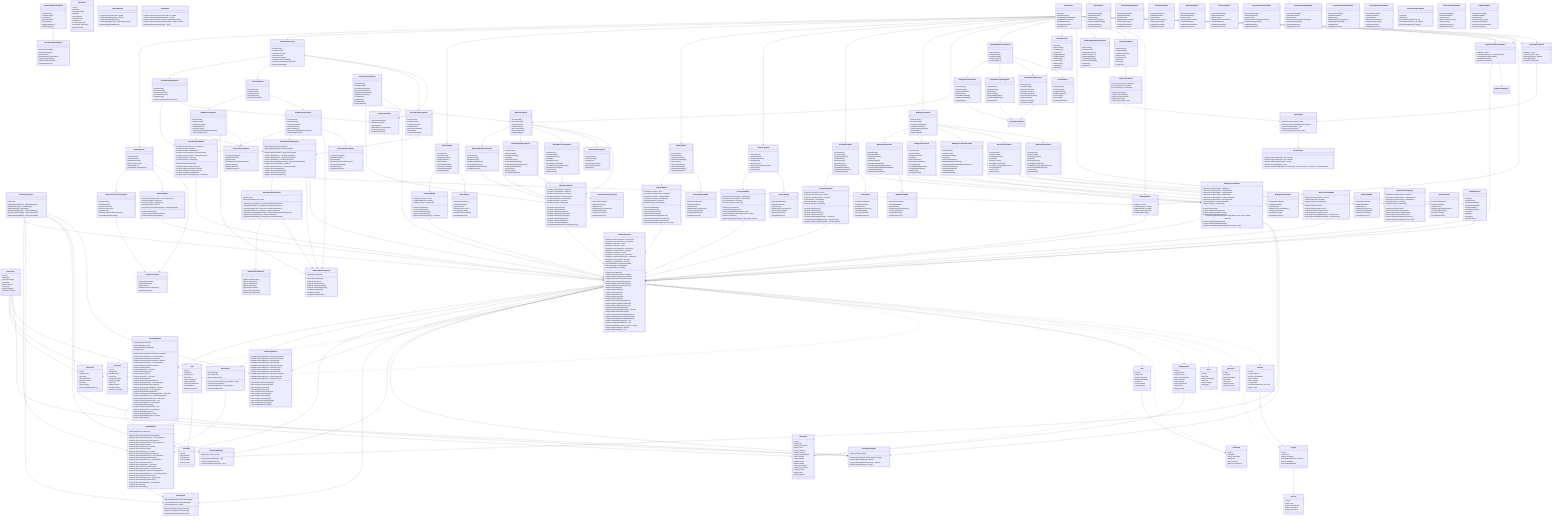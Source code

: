 classDiagram
    %% Main Application Components
    class AllinOneApplication {
        +onCreate()
        +getFirebaseRepository() FirebaseRepository
        +getCacheManager() CacheManager
        +getNetworkUtils() NetworkUtils
        +getFirebaseIdManager() FirebaseIdManager
        +getFirebaseStorageUtil() FirebaseStorageUtil
        +getDataChangeNotifier() DataChangeNotifier
    }

    class MainActivity {
        +onCreate()
        +setupNavigation()
        +handleFragmentNavigation()
        +setupBottomNavigation()
        +handleBackPress()
        +showNetworkStatus()
        +setupWorkers()
    }

    %% Core Data Models
    class Transaction {
        +Long id
        +Double amount
        +String type
        +String description
        +Boolean isIncome
        +Date date
        +String category
        +Long? relatedRegistrationId
    }

    class Investment {
        +Long id
        +String name
        +Double amount
        +String type
        +String? description
        +String? imageUri
        +Date date
        +Boolean isPast
        +Double profitLoss
        +Double currentValue
    }

    class Note {
        +Long id
        +String title
        +String content
        +Date date
        +String? imageUris
        +String? videoUris
        +String? voiceNoteUris
        +Date lastEdited
        +Boolean isRichText
    }

    class WTStudent {
        +Long id
        +String name
        +String phoneNumber
        +String? email
        +String? instagram
        +Boolean isActive
        +String? profileImageUri
        +Date? startDate
        +Date? endDate
        +Double amount
        +Boolean isPaid
        +Date? paymentDate
        +String? attachmentUri
        +String? deviceId
        +String? notes
        +String? photoUri
    }

    class WTRegistration {
        +Long id
        +Long studentId
        +Double amount
        +String? attachmentUri
        +Date? startDate
        +Date? endDate
        +Date paymentDate
        +String? notes
        +Boolean isPaid
    }

    class WTLesson {
        +Long id
        +String title
        +String description
        +Date date
        +String type
        +String? location
        +String? instructor
    }

    class WTSeminar {
        +Long id
        +String title
        +String description
        +Date date
        +String location
        +String instructor
        +Double price
        +Int maxParticipants
        +List~String~ participants
        +Boolean isActive
    }

    class Task {
        +Long id
        +String name
        +String? description
        +Boolean completed
        +Date date
        +Date? dueDate
        +Long? groupId
    }

    class TaskGroup {
        +Long id
        +String title
        +String? description
        +String color
        +Date createdAt
        +Boolean isCompleted
    }

    class Event {
        +Long id
        +String title
        +String? description
        +Date date
        +Date? endDate
        +String type
    }

    class HistoryItem {
        +Long id
        +String title
        +String description
        +Date date
        +Double amount
        +String type
        +String? imageUri
        +ItemType itemType
    }

    class Program {
        +Long id
        +String name
        +String? description
        +List~ProgramExercise~ exercises
        +Date createdDate
        +Date lastModifiedDate
    }

    class Workout {
        +Long id
        +Long? programId
        +String? programName
        +Date startTime
        +Date? endTime
        +Long duration
        +List~WorkoutExercise~ exercises
        +String? notes
    }

    class Exercise {
        +Long id
        +String name
        +String? muscleGroup
        +String? description
        +String? instructions
    }

    class VoiceNote {
        +Long id
        +String filePath
        +Long duration
        +Date createdAt
        +String? noteId
    }

    %% Firebase Layer
    class FirebaseRepository {
        +StateFlow~List~Transaction~~ transactions
        +StateFlow~List~Investment~~ investments
        +StateFlow~List~Note~~ notes
        +StateFlow~List~Task~~ tasks
        +StateFlow~List~TaskGroup~~ taskGroups
        +StateFlow~List~WTStudent~~ students
        +StateFlow~List~Event~~ events
        +StateFlow~List~WTLesson~~ wtLessons
        +StateFlow~List~WTRegistration~~ registrations
        +StateFlow~List~Program~~ programs
        +StateFlow~List~Workout~~ workouts
        +LiveData~Boolean~ isNetworkAvailable
        +LiveData~String?~ errorMessage
        +LiveData~Boolean~ isLoading
        +suspend refreshAllData()
        +suspend insertTransaction(Transaction)
        +suspend updateTransaction(Transaction)
        +suspend deleteTransaction(Transaction)
        +suspend insertInvestment(Investment)
        +suspend updateInvestment(Investment)
        +suspend deleteInvestment(Investment)
        +suspend insertNote(Note)
        +suspend updateNote(Note)
        +suspend deleteNote(Note)
        +suspend insertTask(Task)
        +suspend updateTask(Task)
        +suspend deleteTask(Task)
        +suspend insertTaskGroup(TaskGroup)
        +suspend updateTaskGroup(TaskGroup)
        +suspend deleteTaskGroup(TaskGroup)
        +suspend insertStudent(WTStudent)
        +suspend updateStudent(WTStudent) Boolean
        +suspend deleteStudent(WTStudent)
        +suspend insertRegistration(WTRegistration)
        +suspend updateRegistration(WTRegistration)
        +suspend deleteRegistration(WTRegistration)
        +suspend saveProgram(Program) Long
        +suspend saveWorkout(Workout) Long
        +suspend uploadFile(Uri, String, String?) String?
        +suspend deleteFile(String) Boolean
        +suspend getNextId(String) Long
    }

    class FirebaseManager {
        +FirebaseFirestore firestore
        +FirebaseStorage storage
        +FirebaseIdManager idManager
        +String deviceId
        +suspend saveTransaction(Transaction) Boolean
        +suspend getTransactions() List~Transaction~
        +suspend deleteTransaction(Transaction)
        +suspend saveInvestment(Investment) Boolean
        +suspend getInvestments() List~Investment~
        +suspend deleteInvestment(Investment)
        +suspend saveNote(Note)
        +suspend getNotes() List~Note~
        +suspend deleteNote(Note)
        +suspend saveTask(Task)
        +suspend getTasks() List~Task~
        +suspend deleteTask(Task)
        +suspend saveTaskGroup(TaskGroup)
        +suspend getTaskGroups() List~TaskGroup~
        +suspend deleteTaskGroup(TaskGroup)
        +suspend saveStudent(WTStudent) Boolean
        +suspend getStudents() List~WTStudent~
        +suspend deleteStudent(WTStudent)
        +suspend saveRegistration(WTRegistration) Task~Void~
        +suspend getRegistrations() List~WTRegistration~
        +suspend deleteRegistration(Long) Task~Void~
        +suspend saveProgram(Program) Long
        +suspend getPrograms() List~Program~
        +suspend deleteProgram(Long)
        +suspend saveWorkout(Workout) Long
        +suspend getWorkouts() List~Workout~
        +suspend deleteWorkout(Long)
        +suspend uploadImage(Uri) String?
        +suspend uploadAttachment(Uri) String?
        +suspend deleteAllData()
    }

    class FirebaseIdManager {
        +Map~String, Long~ counters
        +suspend getNextId(String) Long
        +suspend initializeCounters()
        +suspend updateCounter(String, Long)
    }

    class FirebaseStorageUtil {
        +FirebaseStorage storage
        +suspend uploadFile(Uri, String, String?) String?
        +suspend deleteFile(String) Boolean
        +suspend deleteFolder(String, String) Boolean
        +suspend getFileUrl(String) String?
    }

    class DataChangeNotifier {
        +MutableLiveData~Boolean~ transactionsChanged
        +MutableLiveData~Boolean~ investmentsChanged
        +MutableLiveData~Boolean~ notesChanged
        +MutableLiveData~Boolean~ tasksChanged
        +MutableLiveData~Boolean~ taskGroupsChanged
        +MutableLiveData~Boolean~ studentsChanged
        +MutableLiveData~Boolean~ eventsChanged
        +MutableLiveData~Boolean~ lessonsChanged
        +MutableLiveData~Boolean~ registrationsChanged
        +MutableLiveData~Boolean~ programsChanged
        +MutableLiveData~Boolean~ workoutsChanged
        +static notifyTransactionsChanged()
        +static notifyInvestmentsChanged()
        +static notifyNotesChanged()
        +static notifyTasksChanged()
        +static notifyTaskGroupsChanged()
        +static notifyStudentsChanged()
        +static notifyEventsChanged()
        +static notifyLessonsChanged()
        +static notifyRegistrationsChanged()
        +static notifyProgramsChanged()
        +static notifyWorkoutsChanged()
    }

    class OfflineQueue {
        +enum DataType
        +enum Operation
        +data class QueueItem
        +suspend enqueue(DataType, Operation, String)
        +suspend processQueue()
        +suspend getQueue() List~QueueItem~
        +suspend clearQueue()
    }

    %% Cache Layer
    class CacheManager {
        +SharedPreferences preferences
        +suspend cacheTransactions(List~Transaction~)
        +suspend getCachedTransactions() List~Transaction~
        +suspend cacheInvestments(List~Investment~)
        +suspend getCachedInvestments() List~Investment~
        +suspend cacheNotes(List~Note~)
        +suspend getCachedNotes() List~Note~
        +suspend cacheTasks(List~Task~)
        +suspend getCachedTasks() List~Task~
        +suspend cacheTaskGroups(List~TaskGroup~)
        +suspend getCachedTaskGroups() List~TaskGroup~
        +suspend cacheStudents(List~WTStudent~)
        +suspend getCachedStudents() List~WTStudent~
        +suspend cacheEvents(List~Event~)
        +suspend getCachedEvents() List~Event~
        +suspend cacheLessons(List~WTLesson~)
        +suspend getCachedLessons() List~WTLesson~
        +suspend cacheRegistrations(List~WTRegistration~)
        +suspend getCachedRegistrations() List~WTRegistration~
        +suspend cachePrograms(List~Program~)
        +suspend getCachedPrograms() List~Program~
        +suspend cacheWorkouts(List~Workout~)
        +suspend getCachedWorkouts() List~Workout~
        +suspend clearAllCache()
        +suspend clearCache(String)
    }

    %% Utility Classes
    class NetworkUtils {
        +ConnectivityManager connectivityManager
        +LiveData~Boolean~ isNetworkAvailable
        +LiveData~Boolean~ isOnline
        +Boolean isActiveNetworkConnected()
        +suspend checkNetworkConnectivity()
        +suspend waitForNetworkConnection()
    }

    class BackupHelper {
        +suspend exportData(Context, Uri) Boolean
        +suspend importData(Context, Uri) Boolean
        +suspend validateBackupFile(Uri) String?
        +suspend createBackupFile() File?
        +suspend restoreFromBackup(List~Transaction~, List~Investment~, List~Note~, List~WTStudent~)
    }

    class LogcatHelper {
        +suspend captureLogcat() String
        +suspend saveLogcatToFile(String) Boolean
        +suspend getLogcatFile() File?
        +suspend clearLogcatFile()
        +suspend getLogcatContent() String
    }

    class ApiKeyManager {
        +suspend saveApiKey(String, String)
        +suspend getApiKey(String) String?
        +suspend deleteApiKey(String)
        +suspend getAllApiKeys() Map~String, String~
        +Boolean isApiKeyValid(String)
    }

    class TradingUtils {
        +suspend calculateProfitLoss(Investment) Double
        +suspend calculateTotalPortfolioValue() Double
        +suspend getInvestmentSummary() Map~String, Double~
        +suspend validateTradeParameters(Double, String) Boolean
        +suspend formatCurrency(Double) String
    }

    %% ViewModels
    class HomeViewModel {
        +LiveData~List~Transaction~~ recentTransactions
        +LiveData~Double~ totalIncome
        +LiveData~Double~ totalExpense
        +LiveData~Double~ balance
        +LiveData~List~CategorySummary~~ categorySpending
        +suspend refreshData()
        +suspend getTransactionSummary()
        +suspend getCategorySpending()
    }

    class InvestmentsViewModel {
        +LiveData~List~Investment~~ investments
        +LiveData~Double~ totalValue
        +LiveData~Double~ totalProfitLoss
        +LiveData~List~Investment~~ pastInvestments
        +LiveData~List~Investment~~ activeInvestments
        +LiveData~Boolean~ isLoading
        +LiveData~String~ errorMessage
        +suspend refreshInvestments()
        +suspend addInvestment(Investment)
        +suspend updateInvestment(Investment)
        +suspend deleteInvestment(Investment)
        +suspend calculatePortfolioMetrics()
        +suspend getInvestmentById(Long) Investment?
    }

    class NotesViewModel {
        +LiveData~List~Note~~ notes
        +LiveData~Boolean~ isLoading
        +LiveData~String~ errorMessage
        +suspend refreshNotes()
        +suspend addNote(Note)
        +suspend updateNote(Note)
        +suspend deleteNote(Note)
        +suspend searchNotes(String) List~Note~
    }

    class TasksViewModel {
        +LiveData~List~Task~~ tasks
        +LiveData~List~TaskGroup~~ taskGroups
        +LiveData~List~Task~~ completedTasks
        +LiveData~List~Task~~ pendingTasks
        +LiveData~Boolean~ isLoading
        +LiveData~String~ errorMessage
        +suspend refreshTasks()
        +suspend addTask(Task)
        +suspend updateTask(Task)
        +suspend deleteTask(Task)
        +suspend addTaskGroup(TaskGroup)
        +suspend updateTaskGroup(TaskGroup)
        +suspend deleteTaskGroup(TaskGroup)
        +suspend getTasksByGroup(Long) List~Task~
    }

    class WTRegisterViewModel {
        +LiveData~List~WTStudent~~ allStudents
        +LiveData~List~WTStudent~~ activeStudents
        +LiveData~List~WTStudent~~ unpaidStudents
        +LiveData~List~WTStudent~~ paidStudents
        +LiveData~List~WTStudent~~ registeredStudents
        +LiveData~List~WTLesson~~ lessonSchedule
        +LiveData~Boolean~ isNetworkAvailable
        +LiveData~String?~ errorMessage
        +suspend refreshData()
        +suspend addStudent(WTStudent)
        +suspend updateStudent(WTStudent)
        +suspend deleteStudent(WTStudent)
        +suspend registerStudentForCourse(WTStudent, Date, Date, Double, Boolean)
        +suspend markAsPaid(WTStudent)
        +suspend markAsUnpaid(WTStudent)
        +suspend calculateEndDateBasedOnLessons(Date) Date?
    }

    class WTLessonsViewModel {
        +LiveData~List~WTLesson~~ lessons
        +LiveData~Boolean~ isLoading
        +LiveData~String~ errorMessage
        +suspend refreshLessons()
        +suspend addLesson(WTLesson)
        +suspend updateLesson(WTLesson)
        +suspend deleteLesson(WTLesson)
        +suspend getLessonsByDate(Date) List~WTLesson~
        +suspend getLessonsByType(String) List~WTLesson~
    }

    class WTSeminarsViewModel {
        +LiveData~List~WTSeminar~~ seminars
        +LiveData~List~WTSeminar~~ activeSeminars
        +LiveData~List~WTSeminar~~ pastSeminars
        +LiveData~Boolean~ isLoading
        +LiveData~String~ errorMessage
        +suspend refreshSeminars()
        +suspend addSeminar(WTSeminar)
        +suspend updateSeminar(WTSeminar)
        +suspend deleteSeminar(WTSeminar)
        +suspend registerParticipant(Long, String)
        +suspend unregisterParticipant(Long, String)
    }

    class CalendarViewModel {
        +LiveData~List~Event~~ events
        +LiveData~List~WTLesson~~ lessons
        +LiveData~List~WTSeminar~~ seminars
        +LiveData~Date~ selectedDate
        +LiveData~Boolean~ isLoading
        +LiveData~String~ errorMessage
        +suspend refreshEvents()
        +suspend addEvent(Event)
        +suspend updateEvent(Event)
        +suspend deleteEvent(Event)
        +suspend getEventsByDate(Date) List~Event~
        +suspend getLessonsByDate(Date) List~WTLesson~
        +suspend getSeminarsByDate(Date) List~WTSeminar~
    }

    class HistoryViewModel {
        +LiveData~List~HistoryItem~~ historyItems
        +LiveData~List~HistoryItem~~ filteredItems
        +LiveData~Boolean~ isLoading
        +LiveData~String~ errorMessage
        +suspend refreshHistory()
        +suspend filterByType(String)
        +suspend filterByDateRange(Date, Date)
        +suspend filterByAmountRange(Double, Double)
        +suspend clearFilters()
        +suspend getHistorySummary() Map~String, Double~
    }

    class WorkoutViewModel {
        +LiveData~List~Program~~ programs
        +LiveData~List~Workout~~ workouts
        +LiveData~List~Exercise~~ exercises
        +LiveData~Program?~ currentProgram
        +LiveData~Workout?~ activeWorkout
        +LiveData~Boolean~ isLoading
        +LiveData~String~ errorMessage
        +suspend refreshPrograms()
        +suspend refreshWorkouts()
        +suspend addProgram(Program)
        +suspend updateProgram(Program)
        +suspend deleteProgram(Program)
        +suspend startWorkout(Program)
        +suspend endWorkout(Workout)
        +suspend saveWorkout(Workout)
        +suspend getWorkoutStats() Map~String, Any~
    }

    class LogErrorViewModel {
        +LiveData~List~String~~ logEntries
        +LiveData~Boolean~ isLoading
        +LiveData~String~ errorMessage
        +suspend refreshLogs()
        +suspend captureLogcat()
        +suspend saveLogsToFile()
        +suspend clearLogs()
        +suspend getLogFile() File?
    }

    %% UI Fragments
    class HomeFragment {
        +onCreateView()
        +onViewCreated()
        +setupRecyclerView()
        +observeTransactions()
        +observeBalance()
        +showAddTransactionDialog()
    }

    class TransactionsOverviewFragment {
        +onCreateView()
        +onViewCreated()
        +setupRecyclerView()
        +observeTransactions()
        +setupFiltering()
        +showTransactionDetails(Transaction)
        +showAddTransactionDialog()
    }

    class TransactionReportFragment {
        +onCreateView()
        +onViewCreated()
        +setupCharts()
        +generateReport()
        +exportReport()
        +filterByDateRange()
        +filterByCategory()
    }

    class InvestmentsFragment {
        +onCreateView()
        +onViewCreated()
        +setupRecyclerView()
        +setupTabLayout()
        +observeInvestments()
        +showAddInvestmentDialog()
        +showInvestmentDetails(Investment)
        +setupImageHandling()
    }

    class InvestmentsTabFragment {
        +onCreateView()
        +onViewCreated()
        +setupRecyclerView()
        +observeInvestments()
        +setupFiltering()
        +showInvestmentDetails(Investment)
    }

    class FuturesFragment {
        +onCreateView()
        +onViewCreated()
        +setupViewPager()
        +setupTabLayout()
        +observeFuturesData()
    }

    class UsdMFuturesFragment {
        +onCreateView()
        +onViewCreated()
        +setupRecyclerView()
        +setupWebSocket()
        +observePositions()
        +showPositionDetails(BinancePosition)
        +setupTradingInterface()
    }

    class CoinMFuturesFragment {
        +onCreateView()
        +onViewCreated()
        +setupRecyclerView()
        +setupWebSocket()
        +observePositions()
        +showPositionDetails(BinancePosition)
        +setupTradingInterface()
    }

    class ExternalFuturesFragment {
        +onCreateView()
        +onViewCreated()
        +setupRecyclerView()
        +setupApiClient()
        +observeExternalData()
        +refreshData()
        +setupErrorHandling()
    }

    class NotesFragment {
        +onCreateView()
        +onViewCreated()
        +setupRecyclerView()
        +setupSearchView()
        +observeNotes()
        +showAddNoteDialog()
        +showNoteDetails(Note)
        +setupImageHandling()
        +setupVoiceNotes()
    }

    class TasksFragment {
        +onCreateView()
        +onViewCreated()
        +setupRecyclerView()
        +setupGroupedAdapter()
        +observeTasks()
        +observeTaskGroups()
        +showAddTaskDialog()
        +showAddGroupDialog()
        +setupDragAndDrop()
    }

    class HistoryFragment {
        +onCreateView()
        +onViewCreated()
        +setupRecyclerView()
        +setupFiltering()
        +observeHistory()
        +showHistoryDetails(HistoryItem)
        +exportHistory()
        +setupSearch()
    }

    class CalendarFragment {
        +onCreateView()
        +onViewCreated()
        +setupCalendarView()
        +setupEventList()
        +observeEvents()
        +observeLessons()
        +observeSeminars()
        +showAddEventDialog()
        +showEventDetails(Event)
        +setupDateSelection()
    }

    class DatabaseManagementFragment {
        +onCreateView()
        +onViewCreated()
        +setupDataOverview()
        +observeDataCounts()
        +showBackupDialog()
        +showRestoreDialog()
        +showClearDataDialog()
        +exportData()
        +importData()
    }

    class LogErrorsFragment {
        +onCreateView()
        +onViewCreated()
        +setupRecyclerView()
        +observeLogs()
        +captureLogcat()
        +saveLogs()
        +clearLogs()
        +shareLogs()
    }

    %% WT (Wing Tzun) UI Components
    class WTRegistryFragment {
        +onCreateView()
        +onViewCreated()
        +setupBottomNavigation()
        +setupNetworkStatus()
        +switchFragment(Fragment)
        +updateTitle(Int)
        +setupNavigation()
    }

    class WTStudentsFragment {
        +onCreateView()
        +onViewCreated()
        +setupRecyclerView()
        +setupFab()
        +observeStudents()
        +showAddStudentDialog()
        +showEditStudentDialog(WTStudent)
        +saveStudent(DialogAddStudentBinding)
        +setupImageHandling()
        +setupCameraPermission()
    }

    class WTRegisterFragment {
        +onCreateView()
        +onViewCreated()
        +setupRecyclerView()
        +setupFab()
        +observeStudents()
        +observeActiveStudents()
        +showAddDialog()
        +showEditDialog(WTStudent)
        +setupStudentDropdown()
        +validateForm()
        +saveRegistration()
    }

    class WTRegisterContentFragment {
        +onCreateView()
        +onViewCreated()
        +setupRecyclerView()
        +setupFab()
        +observeRegistrations()
        +showAddRegistrationDialog()
        +showEditRegistrationDialog(WTRegistration)
        +setupStudentSelection()
        +setupFileAttachment()
        +saveRegistration()
        +deleteRegistration()
    }

    class WTLessonsFragment {
        +onCreateView()
        +onViewCreated()
        +setupRecyclerView()
        +setupFab()
        +observeLessons()
        +showAddLessonDialog()
        +showEditLessonDialog(WTLesson)
        +setupDatePicker()
        +saveLesson()
        +deleteLesson()
    }

    class WTSeminarsFragment {
        +onCreateView()
        +onViewCreated()
        +setupRecyclerView()
        +setupFab()
        +observeSeminars()
        +showAddSeminarDialog()
        +showEditSeminarDialog(WTSeminar)
        +setupParticipantManagement()
        +saveSeminar()
        +deleteSeminar()
    }

    %% Workout UI Components
    class WorkoutFragment {
        +onCreateView()
        +onViewCreated()
        +setupViewPager()
        +setupTabLayout()
        +observePrograms()
        +observeWorkouts()
        +setupNavigation()
    }

    class WorkoutDashboardFragment {
        +onCreateView()
        +onViewCreated()
        +setupStatsCards()
        +setupRecentWorkouts()
        +observeWorkoutStats()
        +showWorkoutDetails(Workout)
        +setupQuickActions()
    }

    class WorkoutProgramFragment {
        +onCreateView()
        +onViewCreated()
        +setupRecyclerView()
        +setupFab()
        +observePrograms()
        +showAddProgramDialog()
        +showEditProgramDialog(Program)
        +setupExerciseSelection()
        +saveProgram()
        +deleteProgram()
        +startWorkout(Program)
    }

    class WorkoutExerciseFragment {
        +onCreateView()
        +onViewCreated()
        +setupRecyclerView()
        +setupFab()
        +observeExercises()
        +showAddExerciseDialog()
        +showEditExerciseDialog(Exercise)
        +setupMuscleGroupFilter()
        +saveExercise()
        +deleteExercise()
    }

    class ActiveWorkoutFragment {
        +onCreateView()
        +onViewCreated()
        +setupWorkoutInterface()
        +observeActiveWorkout()
        +setupExerciseNavigation()
        +updateSetCompletion()
        +saveWorkout()
        +endWorkout()
        +pauseWorkout()
        +resumeWorkout()
    }

    class WorkoutStatsFragment {
        +onCreateView()
        +onViewCreated()
        +setupCharts()
        +observeWorkoutStats()
        +generateStatsReport()
        +exportStats()
    }

    %% Instagram UI Components
    class InstagramBusinessFragment {
        +onCreateView()
        +onViewCreated()
        +setupViewPager()
        +setupTabLayout()
        +setupNavigation()
    }

    class InstagramPostsFragment {
        +onCreateView()
        +onViewCreated()
        +setupRecyclerView()
        +observePosts()
        +showAddPostDialog()
        +setupPostScheduling()
        +setupAnalytics()
    }

    class InstagramInsightsFragment {
        +onCreateView()
        +onViewCreated()
        +setupCharts()
        +observeInsights()
        +setupDateRangeFilter()
        +generateInsightsReport()
        +exportInsights()
    }

    class InstagramAskAIFragment {
        +onCreateView()
        +onViewCreated()
        +setupChatInterface()
        +setupAIConnection()
        +sendMessage(String)
        +receiveResponse(String)
        +setupVoiceInput()
        +setupImageUpload()
        +saveConversation()
    }

    %% Drawing UI Components
    class DrawingActivity {
        +onCreate()
        +onCreateView()
        +setupCanvas()
        +setupTools()
        +setupColorPicker()
        +setupBrushSize()
        +saveDrawing()
        +loadDrawing()
        +shareDrawing()
        +undoAction()
        +redoAction()
    }

    %% Base Components
    class BaseFragment {
        +onCreateView()
        +onViewCreated()
        +setupCommonUI()
        +handleError(String)
        +showLoading()
        +hideLoading()
        +showNetworkStatus()
    }

    class EditNoteActivity {
        +onCreate()
        +onCreateView()
        +setupRichTextEditor()
        +setupImageHandling()
        +setupVoiceNotes()
        +setupVideoHandling()
        +saveNote()
        +loadNote()
        +shareNote()
        +setupAutoSave()
    }

    %% Adapters
    class TransactionAdapter {
        +onCreateViewHolder()
        +onBindViewHolder()
        +getItemCount()
        +updateData(List~Transaction~)
        +setupClickListeners()
    }

    class InvestmentAdapter {
        +onCreateViewHolder()
        +onBindViewHolder()
        +getItemCount()
        +updateData(List~Investment~)
        +setupImageLoading()
        +setupClickListeners()
    }

    class NotesAdapter {
        +onCreateViewHolder()
        +onBindViewHolder()
        +getItemCount()
        +updateData(List~Note~)
        +setupImageLoading()
        +setupVoiceNotePlayback()
        +setupClickListeners()
    }

    class TasksAdapter {
        +onCreateViewHolder()
        +onBindViewHolder()
        +getItemCount()
        +updateData(List~Task~)
        +setupCheckboxHandling()
        +setupDragAndDrop()
        +setupClickListeners()
    }

    class GroupedTasksAdapter {
        +onCreateViewHolder()
        +onBindViewHolder()
        +getItemCount()
        +updateData(List~TaskGroup~)
        +setupGroupExpansion()
        +setupTaskReordering()
        +setupClickListeners()
    }

    class WTStudentAdapter {
        +onCreateViewHolder()
        +onBindViewHolder()
        +getItemCount()
        +updateData(List~WTStudent~)
        +setupStatusIndicator()
        +setupProfileImage()
        +setupClickListeners()
    }

    class WTRegistrationAdapter {
        +onCreateViewHolder()
        +onBindViewHolder()
        +getItemCount()
        +updateData(List~WTStudent~)
        +setupPaymentStatus()
        +setupProfileImage()
        +setupClickListeners()
    }

    class HistoryAdapter {
        +onCreateViewHolder()
        +onBindViewHolder()
        +getItemCount()
        +updateData(List~HistoryItem~)
        +setupItemTypeDisplay()
        +setupImageLoading()
        +setupClickListeners()
    }

    class EventAdapter {
        +onCreateViewHolder()
        +onBindViewHolder()
        +getItemCount()
        +updateData(List~Event~)
        +setupDateDisplay()
        +setupTypeIndicator()
        +setupClickListeners()
    }

    class BinanceFuturesAdapter {
        +onCreateViewHolder()
        +onBindViewHolder()
        +getItemCount()
        +updateData(List~BinancePosition~)
        +setupPnLDisplay()
        +setupPositionSize()
        +setupClickListeners()
    }

    class BinancePositionAdapter {
        +onCreateViewHolder()
        +onBindViewHolder()
        +getItemCount()
        +updateData(List~BinancePosition~)
        +setupLeverageDisplay()
        +setupMarginInfo()
        +setupClickListeners()
    }

    class InvestmentImageAdapter {
        +onCreateViewHolder()
        +onBindViewHolder()
        +getItemCount()
        +updateData(List~String~)
        +setupImageLoading()
        +setupFullscreenView()
        +setupClickListeners()
    }

    class NoteImageAdapter {
        +onCreateViewHolder()
        +onBindViewHolder()
        +getItemCount()
        +updateData(List~String~)
        +setupImageLoading()
        +setupFullscreenView()
        +setupClickListeners()
    }

    class NoteVideoAdapter {
        +onCreateViewHolder()
        +onBindViewHolder()
        +getItemCount()
        +updateData(List~String~)
        +setupVideoPlayer()
        +setupThumbnailLoading()
        +setupClickListeners()
    }

    class VoiceNoteAdapter {
        +onCreateViewHolder()
        +onBindViewHolder()
        +getItemCount()
        +updateData(List~VoiceNote~)
        +setupAudioPlayer()
        +setupDurationDisplay()
        +setupClickListeners()
    }

    class SeminarAdapter {
        +onCreateViewHolder()
        +onBindViewHolder()
        +getItemCount()
        +updateData(List~WTSeminar~)
        +setupParticipantCount()
        +setupPriceDisplay()
        +setupClickListeners()
    }

    class CategorySummaryAdapter {
        +onCreateViewHolder()
        +onBindViewHolder()
        +getItemCount()
        +updateData(List~CategorySummary~)
        +setupPercentageDisplay()
        +setupColorCoding()
        +setupClickListeners()
    }

    class CategorySpendingAdapter {
        +onCreateViewHolder()
        +onBindViewHolder()
        +getItemCount()
        +updateData(List~CategorySummary~)
        +setupSpendingDisplay()
        +setupTrendIndicator()
        +setupClickListeners()
    }

    class TransactionReportAdapter {
        +onCreateViewHolder()
        +onBindViewHolder()
        +getItemCount()
        +updateData(List~Transaction~)
        +setupCategoryDisplay()
        +setupAmountFormatting()
        +setupClickListeners()
    }

    class InvestmentSelectionAdapter {
        +onCreateViewHolder()
        +onBindViewHolder()
        +getItemCount()
        +updateData(List~Investment~)
        +setupSelectionState()
        +setupInvestmentInfo()
        +setupClickListeners()
    }

    class InvestmentDropdownAdapter {
        +onCreateViewHolder()
        +onBindViewHolder()
        +getItemCount()
        +updateData(List~Investment~)
        +setupDropdownDisplay()
        +setupFiltering()
        +setupClickListeners()
    }

    class CategoryDropdownAdapter {
        +onCreateViewHolder()
        +onBindViewHolder()
        +getItemCount()
        +updateData(List~String~)
        +setupCategoryDisplay()
        +setupColorCoding()
        +setupClickListeners()
    }

    class InvestmentPagerAdapter {
        +getCount()
        +getItem(Int)
        +instantiateItem(ViewGroup, Int)
        +destroyItem(ViewGroup, Int, Object)
        +isViewFromObject(View, Object)
    }

    class FullscreenImageAdapter {
        +onCreateViewHolder()
        +onBindViewHolder()
        +getItemCount()
        +updateData(List~String~)
        +setupZooming()
        +setupSwipeGestures()
        +setupClickListeners()
    }

    class LogEntryAdapter {
        +onCreateViewHolder()
        +onBindViewHolder()
        +getItemCount()
        +updateData(List~String~)
        +setupLogLevelDisplay()
        +setupTimestampFormatting()
        +setupClickListeners()
    }

    class WTEventAdapter {
        +onCreateViewHolder()
        +onBindViewHolder()
        +getItemCount()
        +updateData(List~Event~)
        +setupEventTypeDisplay()
        +setupDateFormatting()
        +setupClickListeners()
    }

    %% API Components
    class ExternalBinanceRepository {
        +ExternalBinanceApiClient apiClient
        +BinanceWebSocketClient webSocketClient
        +suspend getAccountInfo() BinanceAccountInfo
        +suspend getPositions() List~BinancePosition~
        +suspend getBalances() List~BinanceBalance~
        +suspend getFutures() List~BinanceFuture~
        +suspend placeOrder(BinanceOrder) BinanceOrderResponse
        +suspend cancelOrder(String) Boolean
        +suspend getOrderHistory() List~BinanceOrder~
        +suspend connectWebSocket()
        +suspend disconnectWebSocket()
        +suspend subscribeToPositions()
        +suspend subscribeToBalances()
    }

    class ExternalBinanceApiClient {
        +Retrofit retrofit
        +BinanceExternalService service
        +suspend getAccountInfo() Response~BinanceAccountInfo~
        +suspend getPositions() Response~List~BinancePosition~~
        +suspend getBalances() Response~List~BinanceBalance~~
        +suspend getFutures() Response~List~BinanceFuture~~
        +suspend placeOrder(BinanceOrder) Response~BinanceOrderResponse~
        +suspend cancelOrder(String) Response~Boolean~
        +suspend getOrderHistory() Response~List~BinanceOrder~~
    }

    class BinanceWebSocketClient {
        +WebSocket webSocket
        +suspend connect(String)
        +suspend disconnect()
        +suspend subscribe(String)
        +suspend unsubscribe(String)
        +suspend sendMessage(String)
        +setupMessageHandler()
        +setupErrorHandler()
        +setupConnectionHandler()
    }

    class BinanceExternalService {
        +@GET getAccountInfo()
        +@GET getPositions()
        +@GET getBalances()
        +@GET getFutures()
        +@POST placeOrder()
        +@DELETE cancelOrder()
        +@GET getOrderHistory()
    }

    %% Workers
    class BackupWorker {
        +doWork() Result
        +performBackup() Boolean
        +uploadToCloud() Boolean
        +notifyCompletion(Boolean)
        +handleError(Exception)
    }

    class ExpirationNotificationWorker {
        +doWork() Result
        +checkExpiringItems() List~ExpiringItem~
        +sendNotification(ExpiringItem)
        +scheduleNextCheck()
        +handleError(Exception)
    }

    class LogcatCaptureWorker {
        +doWork() Result
        +captureLogcat() String
        +saveToFile(String) Boolean
        +cleanupOldLogs()
        +handleError(Exception)
    }

    %% Relationships
    AllinOneApplication --> FirebaseRepository
    AllinOneApplication --> CacheManager
    AllinOneApplication --> NetworkUtils
    AllinOneApplication --> FirebaseIdManager
    AllinOneApplication --> FirebaseStorageUtil
    AllinOneApplication --> DataChangeNotifier

    MainActivity --> HomeFragment
    MainActivity --> InvestmentsFragment
    MainActivity --> NotesFragment
    MainActivity --> TasksFragment
    MainActivity --> HistoryFragment
    MainActivity --> CalendarFragment
    MainActivity --> WTRegistryFragment
    MainActivity --> WorkoutFragment
    MainActivity --> InstagramBusinessFragment
    MainActivity --> DrawingActivity
    MainActivity --> EditNoteActivity
    MainActivity --> DatabaseManagementFragment
    MainActivity --> LogErrorsFragment
    MainActivity --> BackupWorker
    MainActivity --> ExpirationNotificationWorker
    MainActivity --> LogcatCaptureWorker

    %% Fragment Relationships
    HomeFragment --> TransactionsOverviewFragment
    HomeFragment --> HomeViewModel
    HomeViewModel --> FirebaseRepository

    InvestmentsFragment --> InvestmentsTabFragment
    InvestmentsFragment --> FuturesFragment
    InvestmentsFragment --> ExternalFuturesFragment
    InvestmentsTabFragment --> InvestmentsViewModel
    FuturesFragment --> UsdMFuturesFragment
    FuturesFragment --> CoinMFuturesFragment
    UsdMFuturesFragment --> InvestmentsViewModel
    UsdMFuturesFragment --> ExternalBinanceRepository
    UsdMFuturesFragment --> BinanceWebSocketClient
    CoinMFuturesFragment --> InvestmentsViewModel
    CoinMFuturesFragment --> ExternalBinanceRepository
    CoinMFuturesFragment --> BinanceWebSocketClient
    ExternalFuturesFragment --> ExternalBinanceRepository
    InvestmentsViewModel --> FirebaseRepository

    NotesFragment --> NotesViewModel
    NotesViewModel --> FirebaseRepository
    EditNoteActivity --> FirebaseRepository

    TasksFragment --> TasksViewModel
    TasksViewModel --> FirebaseRepository

    HistoryFragment --> HistoryViewModel
    HistoryViewModel --> FirebaseRepository

    CalendarFragment --> CalendarViewModel
    CalendarViewModel --> FirebaseRepository

    %% WT Relationships
    WTRegistryFragment --> WTStudentsFragment
    WTRegistryFragment --> WTRegisterFragment
    WTRegistryFragment --> WTRegisterContentFragment
    WTRegistryFragment --> WTLessonsFragment
    WTRegistryFragment --> WTSeminarsFragment
    WTStudentsFragment --> WTRegisterViewModel
    WTRegisterFragment --> WTRegisterViewModel
    WTRegisterContentFragment --> WTRegisterViewModel
    WTLessonsFragment --> WTLessonsViewModel
    WTSeminarsFragment --> WTSeminarsViewModel
    WTRegisterViewModel --> FirebaseRepository
    WTRegisterViewModel --> FirebaseIdManager
    WTRegisterViewModel --> FirebaseStorageUtil
    WTLessonsViewModel --> FirebaseRepository
    WTSeminarsViewModel --> FirebaseRepository

    %% Workout Relationships
    WorkoutFragment --> WorkoutDashboardFragment
    WorkoutFragment --> WorkoutProgramFragment
    WorkoutFragment --> WorkoutExerciseFragment
    WorkoutFragment --> WorkoutStatsFragment
    WorkoutFragment --> WorkoutViewModel
    WorkoutViewModel --> FirebaseRepository
    WorkoutDashboardFragment --> WorkoutViewModel
    WorkoutProgramFragment --> WorkoutViewModel
    WorkoutExerciseFragment --> WorkoutViewModel
    ActiveWorkoutFragment --> WorkoutViewModel
    ActiveWorkoutFragment --> WorkoutFragment
    ActiveWorkoutFragment --> FirebaseRepository

    %% Instagram Relationships
    InstagramBusinessFragment --> InstagramPostsFragment
    InstagramBusinessFragment --> InstagramInsightsFragment
    InstagramBusinessFragment --> InstagramAskAIFragment
    InstagramBusinessFragment --> BaseFragment
    InstagramPostsFragment --> InstagramViewModel
    InstagramInsightsFragment --> InstagramViewModel
    InstagramAskAIFragment --> InstagramViewModel

    %% Firebase Layer Relationships
    FirebaseRepository --> FirebaseManager
    FirebaseRepository --> OfflineQueue
    FirebaseRepository --> CacheManager
    FirebaseRepository --> NetworkUtils
    FirebaseRepository --> FirebaseIdManager
    FirebaseRepository --> DataChangeNotifier
    FirebaseRepository --> FirebaseStorageUtil

    FirebaseManager --> FirebaseIdManager
    FirebaseManager --> FirebaseStorageUtil

    %% API Relationships
    ExternalBinanceRepository --> ExternalBinanceApiClient
    ExternalBinanceRepository --> BinanceWebSocketClient
    ExternalBinanceRepository --> BackupWorker
    ExternalBinanceRepository --> FirebaseRepository
    ExternalBinanceApiClient --> BinanceExternalService
    ExternalBinanceApiClient --> BinanceWebSocketClient

    %% Utility Relationships
    OfflineQueue --> CacheManager
    CacheManager --> NetworkUtils
    LogcatHelper --> BackupHelper
    LogErrorsFragment --> LogErrorViewModel
    LogErrorViewModel --> LogcatHelper
    MainActivity --> BackupWorker
    MainActivity --> ExpirationNotificationWorker
    MainActivity --> LogcatCaptureWorker
    BackupWorker --> FirebaseRepository
    ExpirationNotificationWorker --> FirebaseRepository
    ExpirationNotificationWorker --> NotificationManager
    LogcatCaptureWorker --> LogcatHelper

    %% Data Flow Relationships
    FirebaseRepository ..> Transaction
    FirebaseRepository ..> Investment
    FirebaseRepository ..> Note
    FirebaseRepository ..> Task
    FirebaseRepository ..> TaskGroup
    FirebaseRepository ..> WTStudent
    FirebaseRepository ..> WTRegistration
    FirebaseRepository ..> Event
    FirebaseRepository ..> WTLesson
    FirebaseRepository ..> Program
    FirebaseRepository ..> Workout

    %% Adapter Relationships
    HomeFragment --> TransactionAdapter
    TransactionsOverviewFragment --> TransactionAdapter
    TransactionReportFragment --> TransactionReportAdapter
    InvestmentsFragment --> InvestmentAdapter
    InvestmentsTabFragment --> InvestmentAdapter
    UsdMFuturesFragment --> BinanceFuturesAdapter
    CoinMFuturesFragment --> BinancePositionAdapter
    NotesFragment --> NotesAdapter
    TasksFragment --> GroupedTasksAdapter
    HistoryFragment --> HistoryAdapter
    CalendarFragment --> EventAdapter
    WTStudentsFragment --> WTStudentAdapter
    WTRegisterFragment --> WTRegistrationAdapter
    WTLessonsFragment --> WTEventAdapter
    WTSeminarsFragment --> SeminarAdapter
    WorkoutProgramFragment --> InvestmentSelectionAdapter

    %% Data Model Relationships
    WTRegistration --> WTStudent
    Workout --> Program
    Program --> Exercise
    Note --> VoiceNote
    Task --> TaskGroup
    HistoryItem --> Transaction
    HistoryItem --> Investment
    HistoryItem --> Note
    HistoryItem --> WTStudent